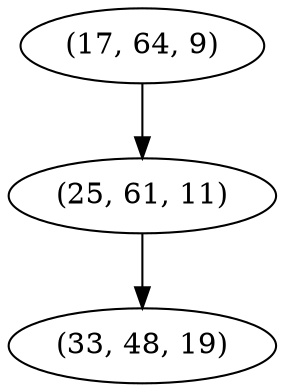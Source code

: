 digraph tree {
    "(17, 64, 9)";
    "(25, 61, 11)";
    "(33, 48, 19)";
    "(17, 64, 9)" -> "(25, 61, 11)";
    "(25, 61, 11)" -> "(33, 48, 19)";
}
